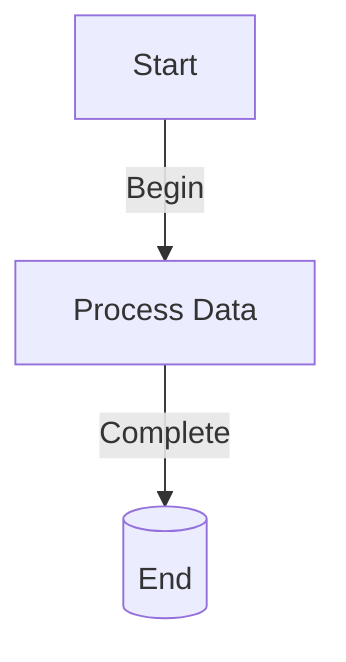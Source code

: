graph TD
    node_1[Start]
    node_2[Process Data]
    node_3[(End)]
    node_1 -->|Begin| node_2
    node_2 -->|Complete| node_3